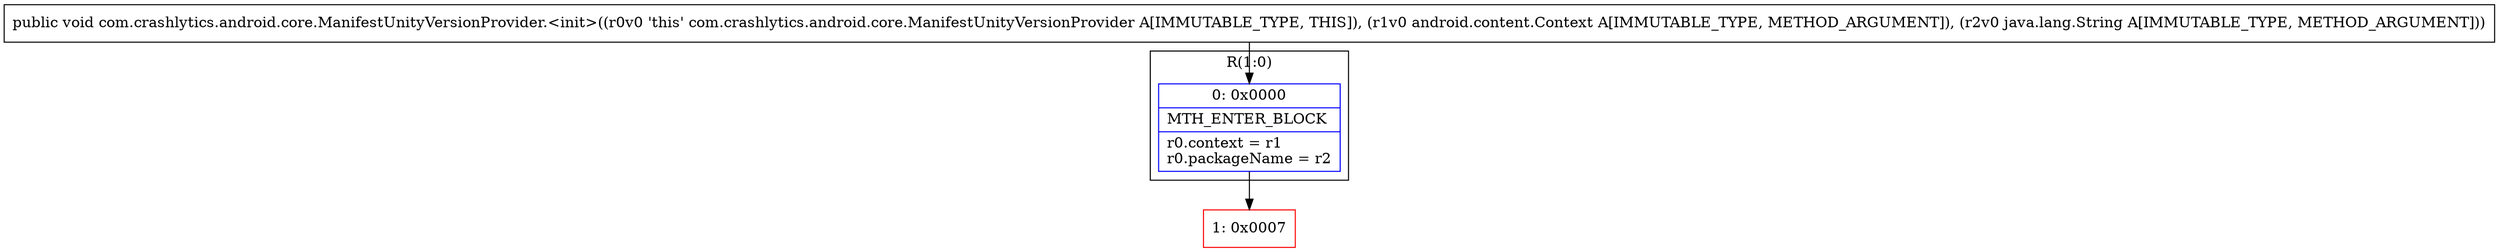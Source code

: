 digraph "CFG forcom.crashlytics.android.core.ManifestUnityVersionProvider.\<init\>(Landroid\/content\/Context;Ljava\/lang\/String;)V" {
subgraph cluster_Region_421967616 {
label = "R(1:0)";
node [shape=record,color=blue];
Node_0 [shape=record,label="{0\:\ 0x0000|MTH_ENTER_BLOCK\l|r0.context = r1\lr0.packageName = r2\l}"];
}
Node_1 [shape=record,color=red,label="{1\:\ 0x0007}"];
MethodNode[shape=record,label="{public void com.crashlytics.android.core.ManifestUnityVersionProvider.\<init\>((r0v0 'this' com.crashlytics.android.core.ManifestUnityVersionProvider A[IMMUTABLE_TYPE, THIS]), (r1v0 android.content.Context A[IMMUTABLE_TYPE, METHOD_ARGUMENT]), (r2v0 java.lang.String A[IMMUTABLE_TYPE, METHOD_ARGUMENT])) }"];
MethodNode -> Node_0;
Node_0 -> Node_1;
}


